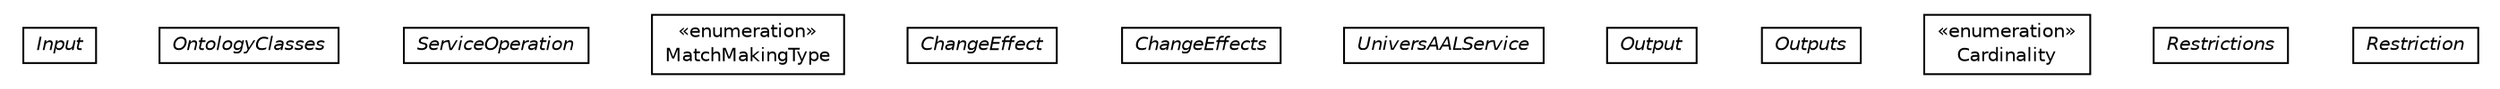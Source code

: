 #!/usr/local/bin/dot
#
# Class diagram 
# Generated by UMLGraph version R5_6-24-gf6e263 (http://www.umlgraph.org/)
#

digraph G {
	edge [fontname="Helvetica",fontsize=10,labelfontname="Helvetica",labelfontsize=10];
	node [fontname="Helvetica",fontsize=10,shape=plaintext];
	nodesep=0.25;
	ranksep=0.5;
	// org.universAAL.middleware.api.annotation.Input
	c58242 [label=<<table title="org.universAAL.middleware.api.annotation.Input" border="0" cellborder="1" cellspacing="0" cellpadding="2" port="p" href="./Input.html">
		<tr><td><table border="0" cellspacing="0" cellpadding="1">
<tr><td align="center" balign="center"><font face="Helvetica-Oblique"> Input </font></td></tr>
		</table></td></tr>
		</table>>, URL="./Input.html", fontname="Helvetica", fontcolor="black", fontsize=10.0];
	// org.universAAL.middleware.api.annotation.OntologyClasses
	c58243 [label=<<table title="org.universAAL.middleware.api.annotation.OntologyClasses" border="0" cellborder="1" cellspacing="0" cellpadding="2" port="p" href="./OntologyClasses.html">
		<tr><td><table border="0" cellspacing="0" cellpadding="1">
<tr><td align="center" balign="center"><font face="Helvetica-Oblique"> OntologyClasses </font></td></tr>
		</table></td></tr>
		</table>>, URL="./OntologyClasses.html", fontname="Helvetica", fontcolor="black", fontsize=10.0];
	// org.universAAL.middleware.api.annotation.ServiceOperation
	c58244 [label=<<table title="org.universAAL.middleware.api.annotation.ServiceOperation" border="0" cellborder="1" cellspacing="0" cellpadding="2" port="p" href="./ServiceOperation.html">
		<tr><td><table border="0" cellspacing="0" cellpadding="1">
<tr><td align="center" balign="center"><font face="Helvetica-Oblique"> ServiceOperation </font></td></tr>
		</table></td></tr>
		</table>>, URL="./ServiceOperation.html", fontname="Helvetica", fontcolor="black", fontsize=10.0];
	// org.universAAL.middleware.api.annotation.ServiceOperation.MatchMakingType
	c58245 [label=<<table title="org.universAAL.middleware.api.annotation.ServiceOperation.MatchMakingType" border="0" cellborder="1" cellspacing="0" cellpadding="2" port="p" href="./ServiceOperation.MatchMakingType.html">
		<tr><td><table border="0" cellspacing="0" cellpadding="1">
<tr><td align="center" balign="center"> &#171;enumeration&#187; </td></tr>
<tr><td align="center" balign="center"> MatchMakingType </td></tr>
		</table></td></tr>
		</table>>, URL="./ServiceOperation.MatchMakingType.html", fontname="Helvetica", fontcolor="black", fontsize=10.0];
	// org.universAAL.middleware.api.annotation.ChangeEffect
	c58246 [label=<<table title="org.universAAL.middleware.api.annotation.ChangeEffect" border="0" cellborder="1" cellspacing="0" cellpadding="2" port="p" href="./ChangeEffect.html">
		<tr><td><table border="0" cellspacing="0" cellpadding="1">
<tr><td align="center" balign="center"><font face="Helvetica-Oblique"> ChangeEffect </font></td></tr>
		</table></td></tr>
		</table>>, URL="./ChangeEffect.html", fontname="Helvetica", fontcolor="black", fontsize=10.0];
	// org.universAAL.middleware.api.annotation.ChangeEffects
	c58247 [label=<<table title="org.universAAL.middleware.api.annotation.ChangeEffects" border="0" cellborder="1" cellspacing="0" cellpadding="2" port="p" href="./ChangeEffects.html">
		<tr><td><table border="0" cellspacing="0" cellpadding="1">
<tr><td align="center" balign="center"><font face="Helvetica-Oblique"> ChangeEffects </font></td></tr>
		</table></td></tr>
		</table>>, URL="./ChangeEffects.html", fontname="Helvetica", fontcolor="black", fontsize=10.0];
	// org.universAAL.middleware.api.annotation.UniversAALService
	c58248 [label=<<table title="org.universAAL.middleware.api.annotation.UniversAALService" border="0" cellborder="1" cellspacing="0" cellpadding="2" port="p" href="./UniversAALService.html">
		<tr><td><table border="0" cellspacing="0" cellpadding="1">
<tr><td align="center" balign="center"><font face="Helvetica-Oblique"> UniversAALService </font></td></tr>
		</table></td></tr>
		</table>>, URL="./UniversAALService.html", fontname="Helvetica", fontcolor="black", fontsize=10.0];
	// org.universAAL.middleware.api.annotation.Output
	c58249 [label=<<table title="org.universAAL.middleware.api.annotation.Output" border="0" cellborder="1" cellspacing="0" cellpadding="2" port="p" href="./Output.html">
		<tr><td><table border="0" cellspacing="0" cellpadding="1">
<tr><td align="center" balign="center"><font face="Helvetica-Oblique"> Output </font></td></tr>
		</table></td></tr>
		</table>>, URL="./Output.html", fontname="Helvetica", fontcolor="black", fontsize=10.0];
	// org.universAAL.middleware.api.annotation.Outputs
	c58250 [label=<<table title="org.universAAL.middleware.api.annotation.Outputs" border="0" cellborder="1" cellspacing="0" cellpadding="2" port="p" href="./Outputs.html">
		<tr><td><table border="0" cellspacing="0" cellpadding="1">
<tr><td align="center" balign="center"><font face="Helvetica-Oblique"> Outputs </font></td></tr>
		</table></td></tr>
		</table>>, URL="./Outputs.html", fontname="Helvetica", fontcolor="black", fontsize=10.0];
	// org.universAAL.middleware.api.annotation.Cardinality
	c58251 [label=<<table title="org.universAAL.middleware.api.annotation.Cardinality" border="0" cellborder="1" cellspacing="0" cellpadding="2" port="p" href="./Cardinality.html">
		<tr><td><table border="0" cellspacing="0" cellpadding="1">
<tr><td align="center" balign="center"> &#171;enumeration&#187; </td></tr>
<tr><td align="center" balign="center"> Cardinality </td></tr>
		</table></td></tr>
		</table>>, URL="./Cardinality.html", fontname="Helvetica", fontcolor="black", fontsize=10.0];
	// org.universAAL.middleware.api.annotation.Restrictions
	c58252 [label=<<table title="org.universAAL.middleware.api.annotation.Restrictions" border="0" cellborder="1" cellspacing="0" cellpadding="2" port="p" href="./Restrictions.html">
		<tr><td><table border="0" cellspacing="0" cellpadding="1">
<tr><td align="center" balign="center"><font face="Helvetica-Oblique"> Restrictions </font></td></tr>
		</table></td></tr>
		</table>>, URL="./Restrictions.html", fontname="Helvetica", fontcolor="black", fontsize=10.0];
	// org.universAAL.middleware.api.annotation.Restriction
	c58253 [label=<<table title="org.universAAL.middleware.api.annotation.Restriction" border="0" cellborder="1" cellspacing="0" cellpadding="2" port="p" href="./Restriction.html">
		<tr><td><table border="0" cellspacing="0" cellpadding="1">
<tr><td align="center" balign="center"><font face="Helvetica-Oblique"> Restriction </font></td></tr>
		</table></td></tr>
		</table>>, URL="./Restriction.html", fontname="Helvetica", fontcolor="black", fontsize=10.0];
}

